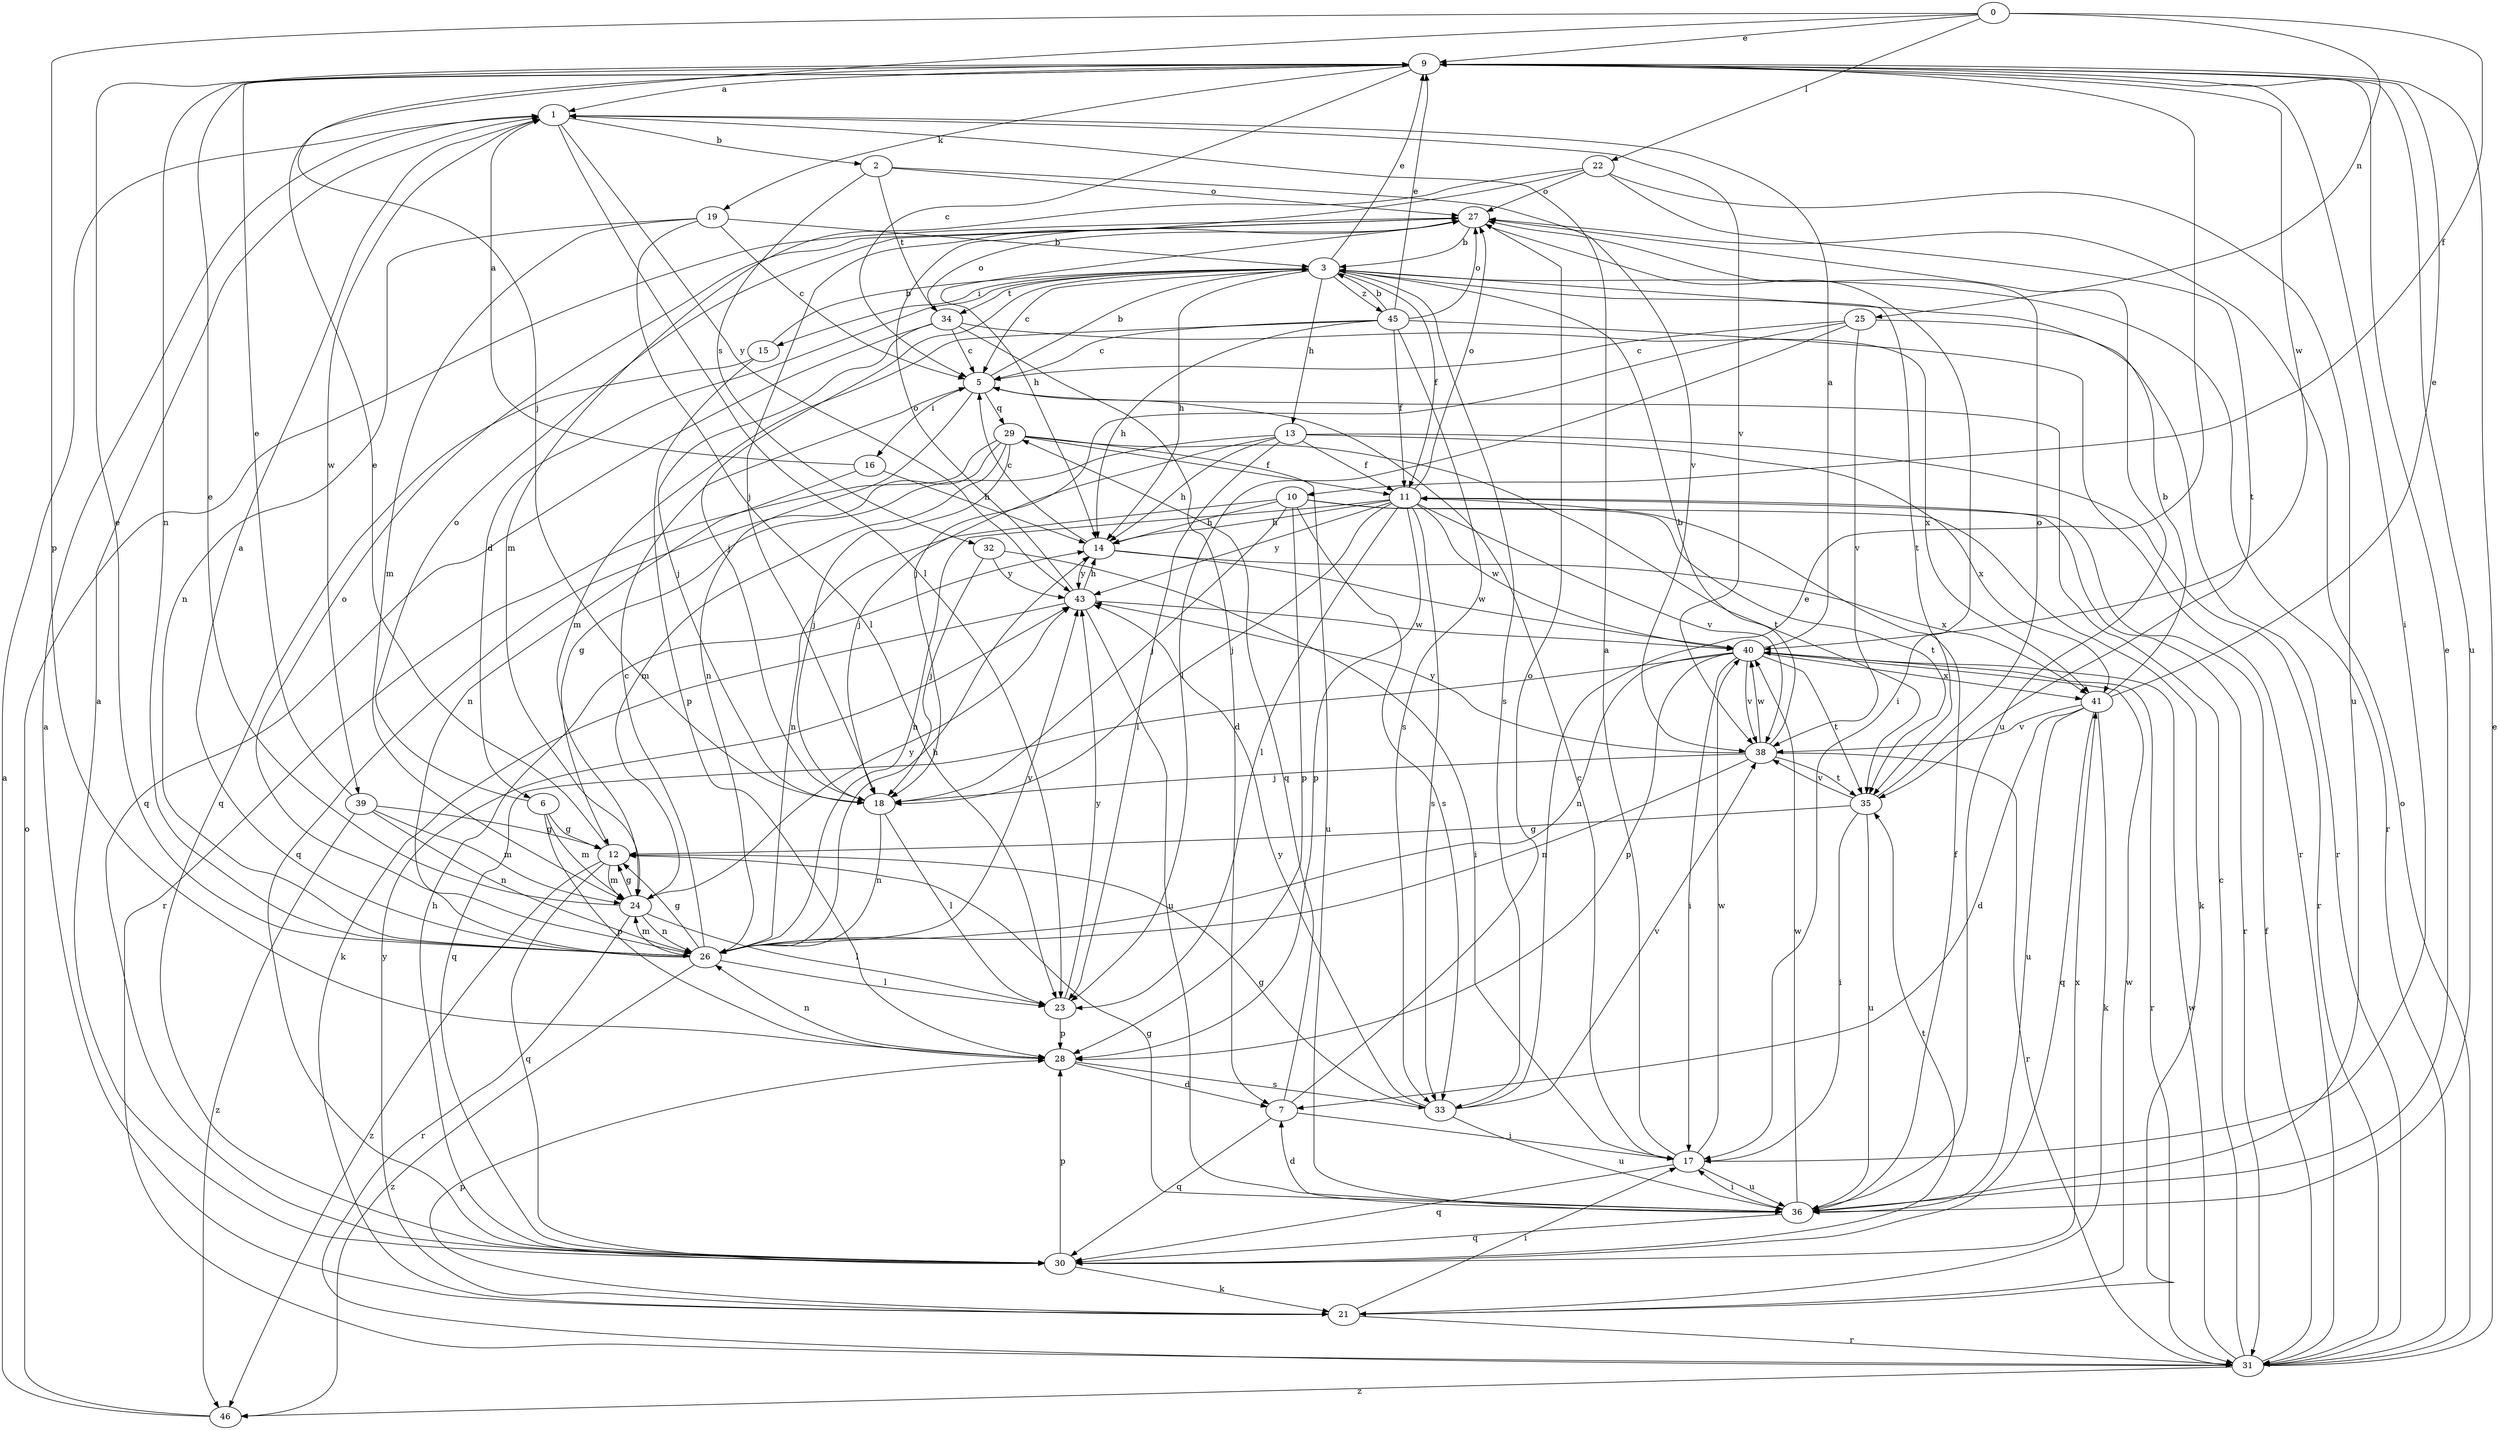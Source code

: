 strict digraph  {
0;
1;
2;
3;
5;
6;
7;
9;
10;
11;
12;
13;
14;
15;
16;
17;
18;
19;
21;
22;
23;
24;
25;
26;
27;
28;
29;
30;
31;
32;
33;
34;
35;
36;
38;
39;
40;
41;
43;
45;
46;
0 -> 9  [label=e];
0 -> 10  [label=f];
0 -> 18  [label=j];
0 -> 22  [label=l];
0 -> 25  [label=n];
0 -> 28  [label=p];
1 -> 2  [label=b];
1 -> 23  [label=l];
1 -> 38  [label=v];
1 -> 39  [label=w];
1 -> 43  [label=y];
2 -> 27  [label=o];
2 -> 32  [label=s];
2 -> 34  [label=t];
2 -> 38  [label=v];
3 -> 5  [label=c];
3 -> 6  [label=d];
3 -> 9  [label=e];
3 -> 11  [label=f];
3 -> 13  [label=h];
3 -> 14  [label=h];
3 -> 15  [label=i];
3 -> 18  [label=j];
3 -> 31  [label=r];
3 -> 33  [label=s];
3 -> 34  [label=t];
3 -> 35  [label=t];
3 -> 45  [label=z];
5 -> 3  [label=b];
5 -> 16  [label=i];
5 -> 26  [label=n];
5 -> 29  [label=q];
6 -> 12  [label=g];
6 -> 24  [label=m];
6 -> 27  [label=o];
6 -> 28  [label=p];
7 -> 17  [label=i];
7 -> 27  [label=o];
7 -> 29  [label=q];
7 -> 30  [label=q];
9 -> 1  [label=a];
9 -> 5  [label=c];
9 -> 17  [label=i];
9 -> 19  [label=k];
9 -> 26  [label=n];
9 -> 36  [label=u];
9 -> 40  [label=w];
10 -> 14  [label=h];
10 -> 18  [label=j];
10 -> 21  [label=k];
10 -> 26  [label=n];
10 -> 28  [label=p];
10 -> 33  [label=s];
10 -> 35  [label=t];
11 -> 14  [label=h];
11 -> 18  [label=j];
11 -> 23  [label=l];
11 -> 26  [label=n];
11 -> 27  [label=o];
11 -> 28  [label=p];
11 -> 31  [label=r];
11 -> 33  [label=s];
11 -> 38  [label=v];
11 -> 40  [label=w];
11 -> 43  [label=y];
12 -> 9  [label=e];
12 -> 24  [label=m];
12 -> 30  [label=q];
12 -> 46  [label=z];
13 -> 11  [label=f];
13 -> 12  [label=g];
13 -> 14  [label=h];
13 -> 18  [label=j];
13 -> 23  [label=l];
13 -> 31  [label=r];
13 -> 41  [label=x];
14 -> 5  [label=c];
14 -> 40  [label=w];
14 -> 41  [label=x];
14 -> 43  [label=y];
15 -> 3  [label=b];
15 -> 28  [label=p];
15 -> 30  [label=q];
16 -> 1  [label=a];
16 -> 14  [label=h];
16 -> 26  [label=n];
17 -> 1  [label=a];
17 -> 5  [label=c];
17 -> 30  [label=q];
17 -> 36  [label=u];
17 -> 40  [label=w];
18 -> 23  [label=l];
18 -> 26  [label=n];
19 -> 3  [label=b];
19 -> 5  [label=c];
19 -> 23  [label=l];
19 -> 24  [label=m];
19 -> 26  [label=n];
21 -> 1  [label=a];
21 -> 17  [label=i];
21 -> 28  [label=p];
21 -> 31  [label=r];
21 -> 40  [label=w];
21 -> 43  [label=y];
22 -> 18  [label=j];
22 -> 24  [label=m];
22 -> 27  [label=o];
22 -> 35  [label=t];
22 -> 36  [label=u];
23 -> 28  [label=p];
23 -> 43  [label=y];
24 -> 9  [label=e];
24 -> 12  [label=g];
24 -> 23  [label=l];
24 -> 26  [label=n];
24 -> 31  [label=r];
24 -> 43  [label=y];
25 -> 5  [label=c];
25 -> 18  [label=j];
25 -> 23  [label=l];
25 -> 31  [label=r];
25 -> 38  [label=v];
26 -> 1  [label=a];
26 -> 5  [label=c];
26 -> 9  [label=e];
26 -> 12  [label=g];
26 -> 14  [label=h];
26 -> 23  [label=l];
26 -> 24  [label=m];
26 -> 27  [label=o];
26 -> 43  [label=y];
26 -> 46  [label=z];
27 -> 3  [label=b];
27 -> 14  [label=h];
27 -> 17  [label=i];
27 -> 36  [label=u];
28 -> 7  [label=d];
28 -> 26  [label=n];
28 -> 33  [label=s];
29 -> 11  [label=f];
29 -> 18  [label=j];
29 -> 24  [label=m];
29 -> 30  [label=q];
29 -> 31  [label=r];
29 -> 35  [label=t];
29 -> 36  [label=u];
30 -> 1  [label=a];
30 -> 14  [label=h];
30 -> 21  [label=k];
30 -> 28  [label=p];
30 -> 35  [label=t];
30 -> 41  [label=x];
31 -> 5  [label=c];
31 -> 9  [label=e];
31 -> 11  [label=f];
31 -> 27  [label=o];
31 -> 40  [label=w];
31 -> 46  [label=z];
32 -> 17  [label=i];
32 -> 18  [label=j];
32 -> 43  [label=y];
33 -> 9  [label=e];
33 -> 12  [label=g];
33 -> 36  [label=u];
33 -> 38  [label=v];
33 -> 43  [label=y];
34 -> 5  [label=c];
34 -> 7  [label=d];
34 -> 18  [label=j];
34 -> 27  [label=o];
34 -> 30  [label=q];
34 -> 41  [label=x];
35 -> 12  [label=g];
35 -> 17  [label=i];
35 -> 27  [label=o];
35 -> 36  [label=u];
35 -> 38  [label=v];
36 -> 7  [label=d];
36 -> 9  [label=e];
36 -> 11  [label=f];
36 -> 12  [label=g];
36 -> 17  [label=i];
36 -> 30  [label=q];
36 -> 40  [label=w];
38 -> 3  [label=b];
38 -> 18  [label=j];
38 -> 26  [label=n];
38 -> 31  [label=r];
38 -> 35  [label=t];
38 -> 40  [label=w];
38 -> 43  [label=y];
39 -> 9  [label=e];
39 -> 12  [label=g];
39 -> 24  [label=m];
39 -> 26  [label=n];
39 -> 46  [label=z];
40 -> 1  [label=a];
40 -> 17  [label=i];
40 -> 26  [label=n];
40 -> 28  [label=p];
40 -> 30  [label=q];
40 -> 31  [label=r];
40 -> 35  [label=t];
40 -> 38  [label=v];
40 -> 41  [label=x];
41 -> 3  [label=b];
41 -> 7  [label=d];
41 -> 9  [label=e];
41 -> 21  [label=k];
41 -> 30  [label=q];
41 -> 36  [label=u];
41 -> 38  [label=v];
43 -> 14  [label=h];
43 -> 21  [label=k];
43 -> 27  [label=o];
43 -> 36  [label=u];
43 -> 40  [label=w];
45 -> 3  [label=b];
45 -> 5  [label=c];
45 -> 9  [label=e];
45 -> 11  [label=f];
45 -> 14  [label=h];
45 -> 24  [label=m];
45 -> 27  [label=o];
45 -> 31  [label=r];
45 -> 33  [label=s];
46 -> 1  [label=a];
46 -> 27  [label=o];
}
